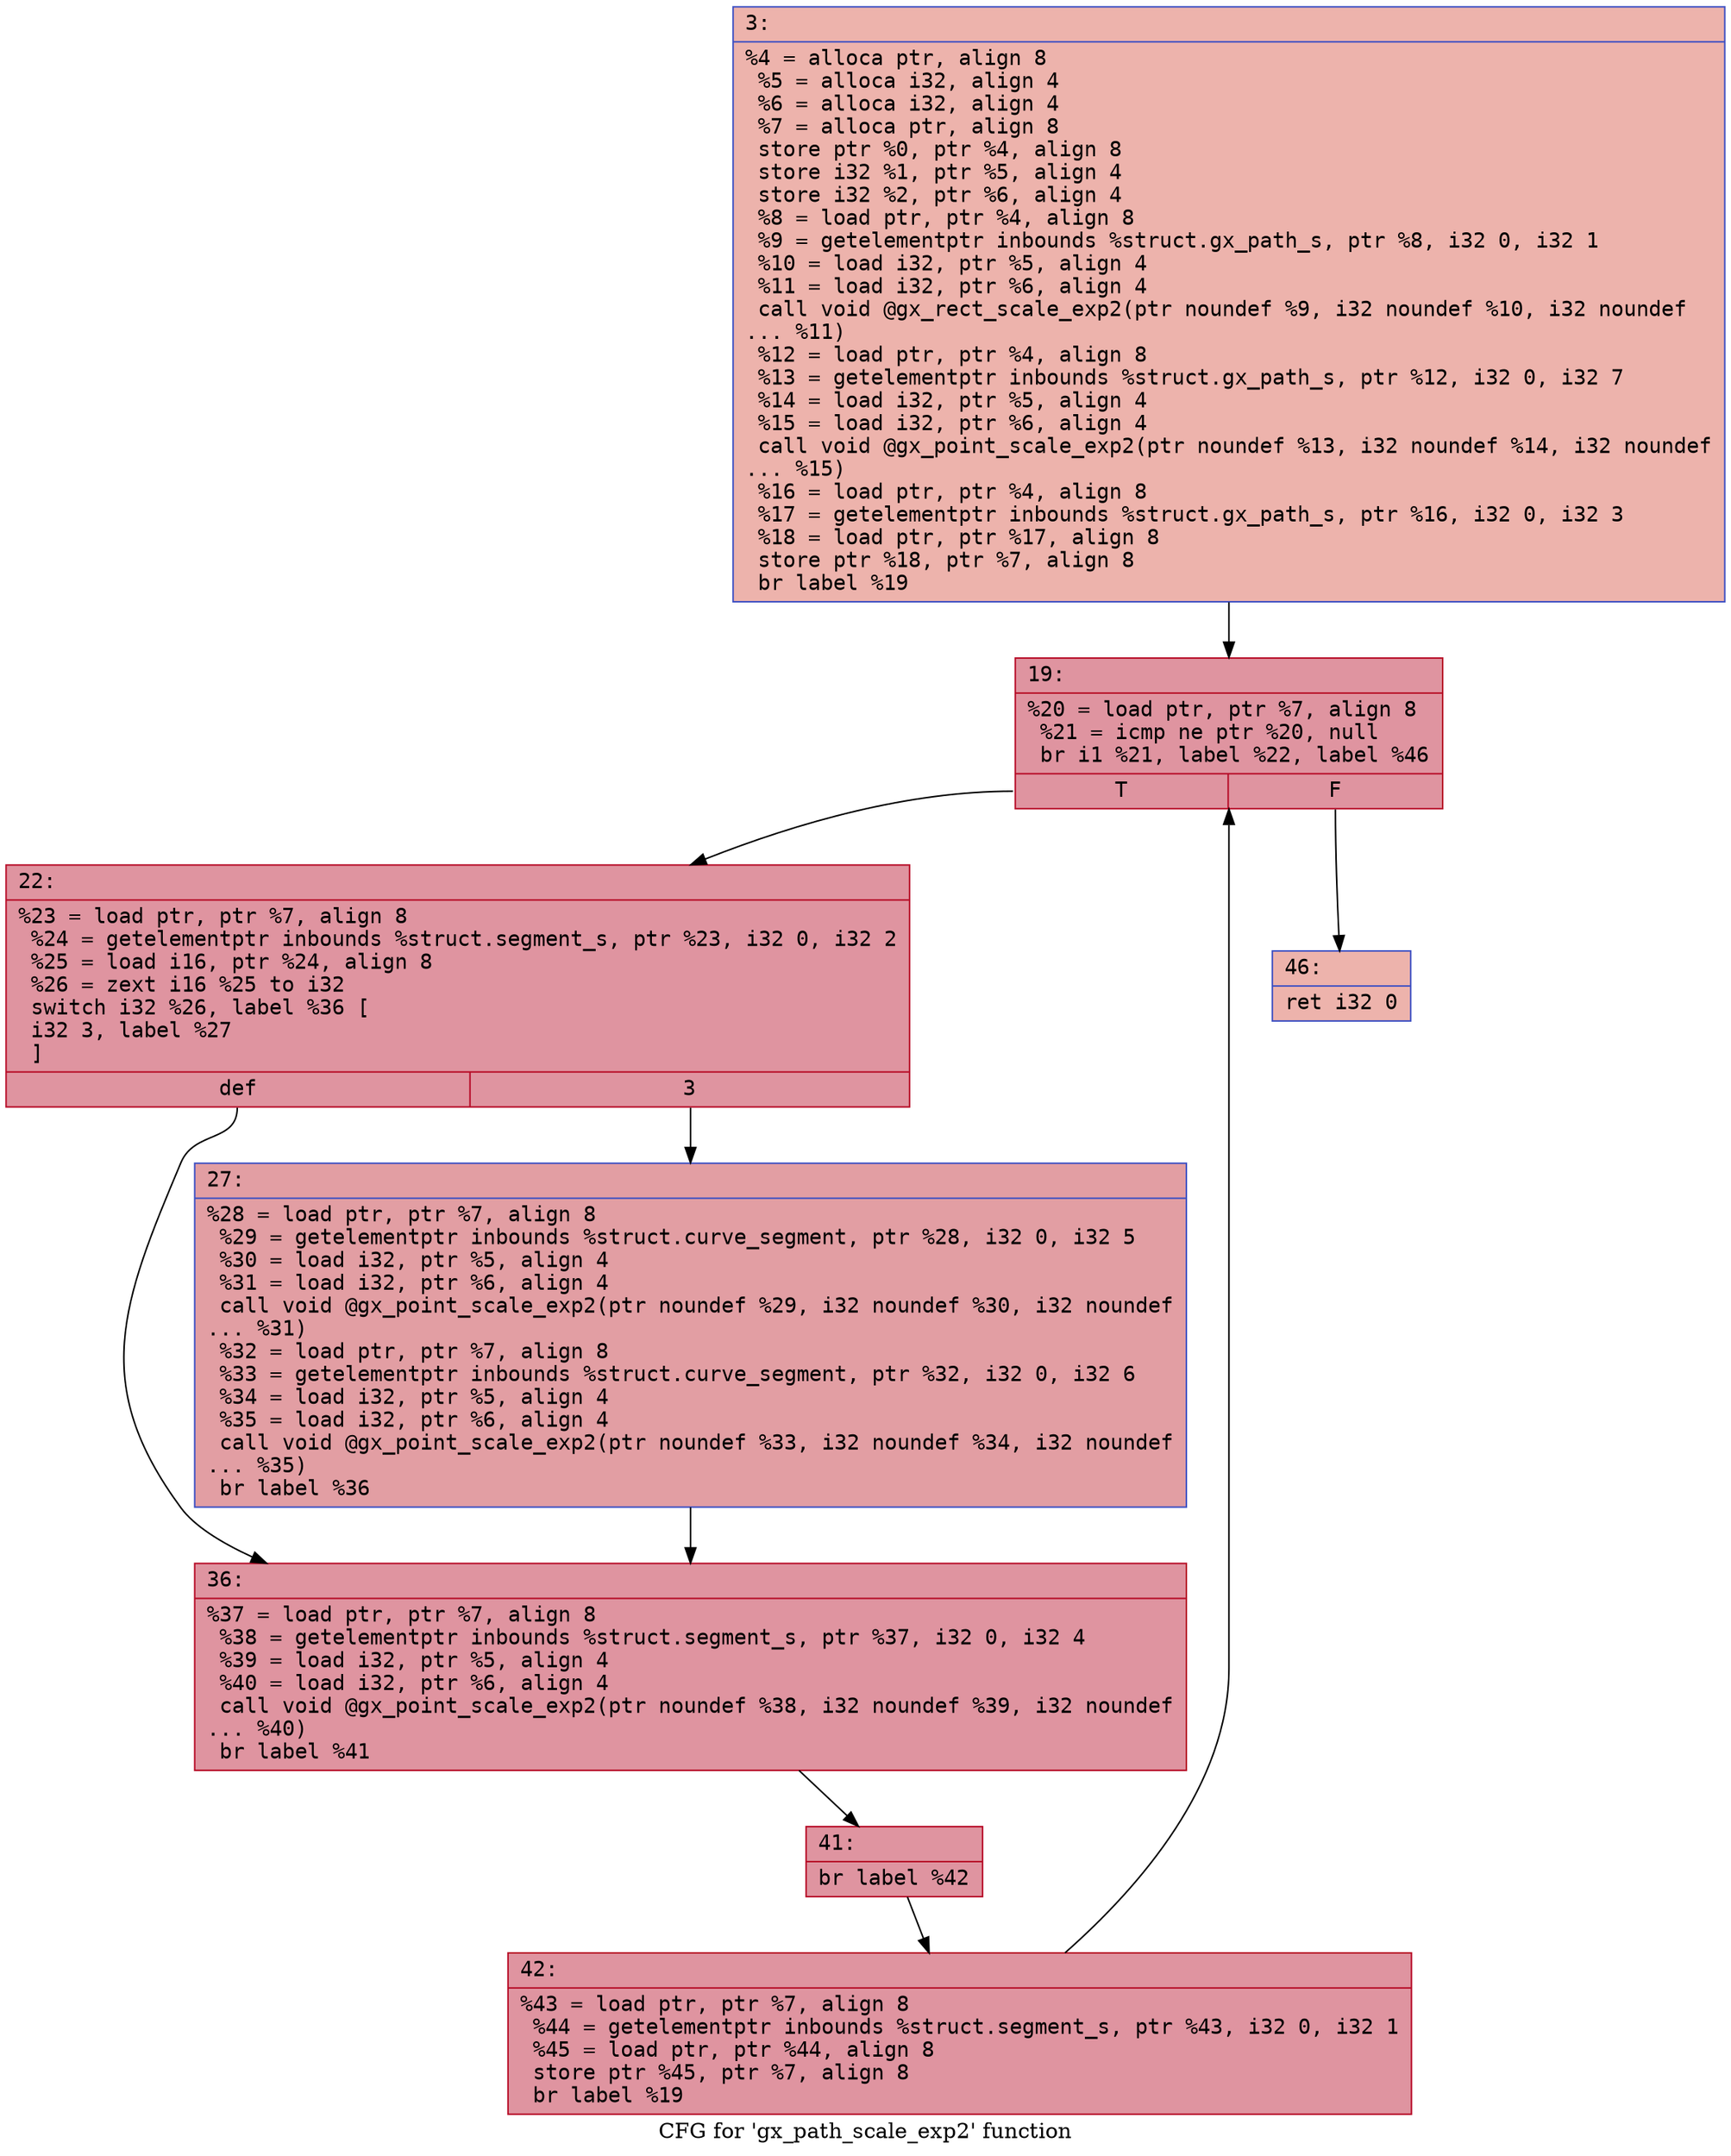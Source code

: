 digraph "CFG for 'gx_path_scale_exp2' function" {
	label="CFG for 'gx_path_scale_exp2' function";

	Node0x600000870870 [shape=record,color="#3d50c3ff", style=filled, fillcolor="#d6524470" fontname="Courier",label="{3:\l|  %4 = alloca ptr, align 8\l  %5 = alloca i32, align 4\l  %6 = alloca i32, align 4\l  %7 = alloca ptr, align 8\l  store ptr %0, ptr %4, align 8\l  store i32 %1, ptr %5, align 4\l  store i32 %2, ptr %6, align 4\l  %8 = load ptr, ptr %4, align 8\l  %9 = getelementptr inbounds %struct.gx_path_s, ptr %8, i32 0, i32 1\l  %10 = load i32, ptr %5, align 4\l  %11 = load i32, ptr %6, align 4\l  call void @gx_rect_scale_exp2(ptr noundef %9, i32 noundef %10, i32 noundef\l... %11)\l  %12 = load ptr, ptr %4, align 8\l  %13 = getelementptr inbounds %struct.gx_path_s, ptr %12, i32 0, i32 7\l  %14 = load i32, ptr %5, align 4\l  %15 = load i32, ptr %6, align 4\l  call void @gx_point_scale_exp2(ptr noundef %13, i32 noundef %14, i32 noundef\l... %15)\l  %16 = load ptr, ptr %4, align 8\l  %17 = getelementptr inbounds %struct.gx_path_s, ptr %16, i32 0, i32 3\l  %18 = load ptr, ptr %17, align 8\l  store ptr %18, ptr %7, align 8\l  br label %19\l}"];
	Node0x600000870870 -> Node0x6000008708c0[tooltip="3 -> 19\nProbability 100.00%" ];
	Node0x6000008708c0 [shape=record,color="#b70d28ff", style=filled, fillcolor="#b70d2870" fontname="Courier",label="{19:\l|  %20 = load ptr, ptr %7, align 8\l  %21 = icmp ne ptr %20, null\l  br i1 %21, label %22, label %46\l|{<s0>T|<s1>F}}"];
	Node0x6000008708c0:s0 -> Node0x600000870910[tooltip="19 -> 22\nProbability 96.88%" ];
	Node0x6000008708c0:s1 -> Node0x600000870aa0[tooltip="19 -> 46\nProbability 3.12%" ];
	Node0x600000870910 [shape=record,color="#b70d28ff", style=filled, fillcolor="#b70d2870" fontname="Courier",label="{22:\l|  %23 = load ptr, ptr %7, align 8\l  %24 = getelementptr inbounds %struct.segment_s, ptr %23, i32 0, i32 2\l  %25 = load i16, ptr %24, align 8\l  %26 = zext i16 %25 to i32\l  switch i32 %26, label %36 [\l    i32 3, label %27\l  ]\l|{<s0>def|<s1>3}}"];
	Node0x600000870910:s0 -> Node0x6000008709b0[tooltip="22 -> 36\nProbability 50.00%" ];
	Node0x600000870910:s1 -> Node0x600000870960[tooltip="22 -> 27\nProbability 50.00%" ];
	Node0x600000870960 [shape=record,color="#3d50c3ff", style=filled, fillcolor="#be242e70" fontname="Courier",label="{27:\l|  %28 = load ptr, ptr %7, align 8\l  %29 = getelementptr inbounds %struct.curve_segment, ptr %28, i32 0, i32 5\l  %30 = load i32, ptr %5, align 4\l  %31 = load i32, ptr %6, align 4\l  call void @gx_point_scale_exp2(ptr noundef %29, i32 noundef %30, i32 noundef\l... %31)\l  %32 = load ptr, ptr %7, align 8\l  %33 = getelementptr inbounds %struct.curve_segment, ptr %32, i32 0, i32 6\l  %34 = load i32, ptr %5, align 4\l  %35 = load i32, ptr %6, align 4\l  call void @gx_point_scale_exp2(ptr noundef %33, i32 noundef %34, i32 noundef\l... %35)\l  br label %36\l}"];
	Node0x600000870960 -> Node0x6000008709b0[tooltip="27 -> 36\nProbability 100.00%" ];
	Node0x6000008709b0 [shape=record,color="#b70d28ff", style=filled, fillcolor="#b70d2870" fontname="Courier",label="{36:\l|  %37 = load ptr, ptr %7, align 8\l  %38 = getelementptr inbounds %struct.segment_s, ptr %37, i32 0, i32 4\l  %39 = load i32, ptr %5, align 4\l  %40 = load i32, ptr %6, align 4\l  call void @gx_point_scale_exp2(ptr noundef %38, i32 noundef %39, i32 noundef\l... %40)\l  br label %41\l}"];
	Node0x6000008709b0 -> Node0x600000870a00[tooltip="36 -> 41\nProbability 100.00%" ];
	Node0x600000870a00 [shape=record,color="#b70d28ff", style=filled, fillcolor="#b70d2870" fontname="Courier",label="{41:\l|  br label %42\l}"];
	Node0x600000870a00 -> Node0x600000870a50[tooltip="41 -> 42\nProbability 100.00%" ];
	Node0x600000870a50 [shape=record,color="#b70d28ff", style=filled, fillcolor="#b70d2870" fontname="Courier",label="{42:\l|  %43 = load ptr, ptr %7, align 8\l  %44 = getelementptr inbounds %struct.segment_s, ptr %43, i32 0, i32 1\l  %45 = load ptr, ptr %44, align 8\l  store ptr %45, ptr %7, align 8\l  br label %19\l}"];
	Node0x600000870a50 -> Node0x6000008708c0[tooltip="42 -> 19\nProbability 100.00%" ];
	Node0x600000870aa0 [shape=record,color="#3d50c3ff", style=filled, fillcolor="#d6524470" fontname="Courier",label="{46:\l|  ret i32 0\l}"];
}
